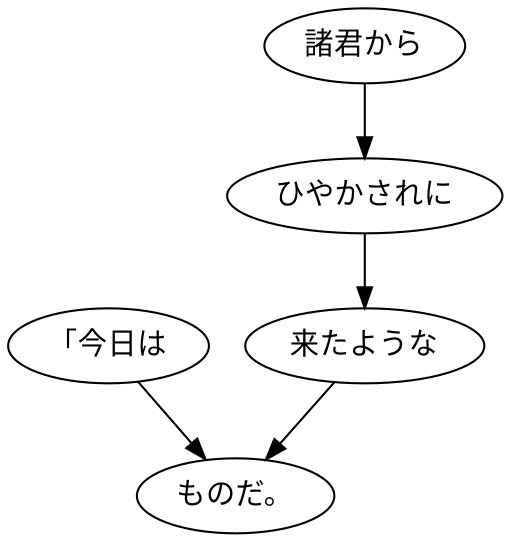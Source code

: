 digraph graph2471 {
	node0 [label="「今日は"];
	node1 [label="諸君から"];
	node2 [label="ひやかされに"];
	node3 [label="来たような"];
	node4 [label="ものだ。"];
	node0 -> node4;
	node1 -> node2;
	node2 -> node3;
	node3 -> node4;
}
